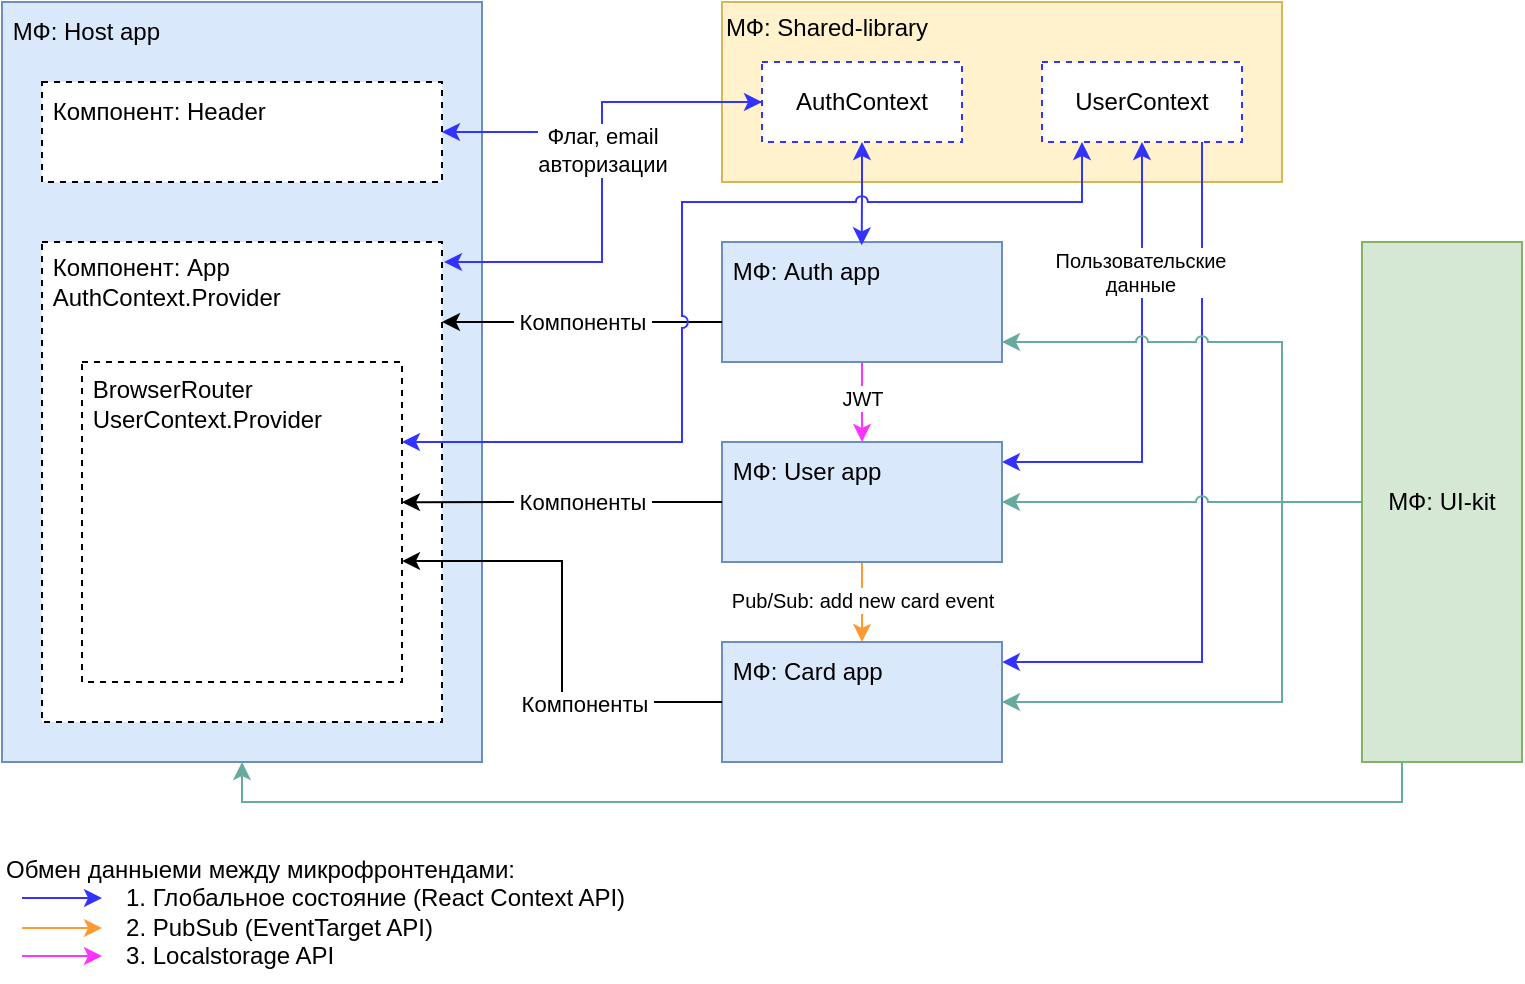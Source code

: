 <mxfile version="24.7.17">
  <diagram name="Страница — 1" id="izir7FpTM5-nNE1eYJDO">
    <mxGraphModel dx="1195" dy="697" grid="0" gridSize="10" guides="1" tooltips="1" connect="1" arrows="1" fold="1" page="1" pageScale="1" pageWidth="827" pageHeight="1169" math="0" shadow="0">
      <root>
        <mxCell id="0" />
        <mxCell id="1" parent="0" />
        <mxCell id="pYHRvO8yDs57ZYNteSiN-8" value="" style="rounded=0;whiteSpace=wrap;html=1;fillColor=#fff2cc;strokeColor=#d6b656;" vertex="1" parent="1">
          <mxGeometry x="390" y="40" width="280" height="90" as="geometry" />
        </mxCell>
        <mxCell id="pYHRvO8yDs57ZYNteSiN-32" style="edgeStyle=orthogonalEdgeStyle;rounded=0;orthogonalLoop=1;jettySize=auto;html=1;entryX=1;entryY=0.167;entryDx=0;entryDy=0;strokeColor=#3333FF;entryPerimeter=0;" edge="1" parent="1" source="pYHRvO8yDs57ZYNteSiN-13" target="pYHRvO8yDs57ZYNteSiN-18">
          <mxGeometry relative="1" as="geometry">
            <Array as="points">
              <mxPoint x="630" y="370" />
            </Array>
          </mxGeometry>
        </mxCell>
        <mxCell id="pYHRvO8yDs57ZYNteSiN-1" value="" style="rounded=0;whiteSpace=wrap;html=1;fillColor=#dae8fc;strokeColor=#6c8ebf;" vertex="1" parent="1">
          <mxGeometry x="30" y="40" width="240" height="380" as="geometry" />
        </mxCell>
        <mxCell id="pYHRvO8yDs57ZYNteSiN-9" value="" style="rounded=0;whiteSpace=wrap;html=1;dashed=1;" vertex="1" parent="1">
          <mxGeometry x="50" y="160" width="200" height="240" as="geometry" />
        </mxCell>
        <mxCell id="pYHRvO8yDs57ZYNteSiN-4" value="&amp;nbsp;МФ: H&lt;span style=&quot;background-color: initial;&quot;&gt;ost app&lt;/span&gt;" style="text;html=1;align=left;verticalAlign=middle;resizable=0;points=[];autosize=1;strokeColor=none;fillColor=none;" vertex="1" parent="1">
          <mxGeometry x="30" y="40" width="100" height="30" as="geometry" />
        </mxCell>
        <mxCell id="pYHRvO8yDs57ZYNteSiN-5" value="МФ: Shared-library" style="text;html=1;align=left;verticalAlign=middle;resizable=0;points=[];autosize=1;strokeColor=none;fillColor=none;" vertex="1" parent="1">
          <mxGeometry x="390" y="40" width="119" height="26" as="geometry" />
        </mxCell>
        <mxCell id="pYHRvO8yDs57ZYNteSiN-10" value="&amp;nbsp;Компонент: App&lt;div&gt;&amp;nbsp;AuthContext.Provider&lt;/div&gt;" style="text;html=1;align=left;verticalAlign=middle;resizable=0;points=[];autosize=1;strokeColor=none;fillColor=none;" vertex="1" parent="1">
          <mxGeometry x="50" y="160" width="140" height="40" as="geometry" />
        </mxCell>
        <mxCell id="pYHRvO8yDs57ZYNteSiN-25" style="edgeStyle=orthogonalEdgeStyle;rounded=0;orthogonalLoop=1;jettySize=auto;html=1;entryX=1;entryY=0.5;entryDx=0;entryDy=0;strokeColor=#3333FF;" edge="1" parent="1" source="pYHRvO8yDs57ZYNteSiN-12" target="pYHRvO8yDs57ZYNteSiN-20">
          <mxGeometry relative="1" as="geometry" />
        </mxCell>
        <mxCell id="pYHRvO8yDs57ZYNteSiN-12" value="AuthContext" style="rounded=0;whiteSpace=wrap;html=1;strokeColor=#3333FF;dashed=1;" vertex="1" parent="1">
          <mxGeometry x="410" y="70" width="100" height="40" as="geometry" />
        </mxCell>
        <mxCell id="pYHRvO8yDs57ZYNteSiN-31" style="edgeStyle=orthogonalEdgeStyle;rounded=0;orthogonalLoop=1;jettySize=auto;html=1;endArrow=classic;endFill=1;startArrow=classic;startFill=1;strokeColor=#3333FF;" edge="1" parent="1" source="pYHRvO8yDs57ZYNteSiN-13">
          <mxGeometry relative="1" as="geometry">
            <mxPoint x="530" y="270" as="targetPoint" />
            <Array as="points">
              <mxPoint x="600" y="270" />
              <mxPoint x="530" y="270" />
            </Array>
          </mxGeometry>
        </mxCell>
        <mxCell id="pYHRvO8yDs57ZYNteSiN-39" value="&lt;font style=&quot;font-size: 10px;&quot;&gt;Пользовательские&lt;/font&gt;&lt;div style=&quot;font-size: 10px;&quot;&gt;&lt;font style=&quot;font-size: 10px;&quot;&gt;данные&lt;/font&gt;&lt;/div&gt;" style="edgeLabel;html=1;align=center;verticalAlign=middle;resizable=0;points=[];" vertex="1" connectable="0" parent="pYHRvO8yDs57ZYNteSiN-31">
          <mxGeometry x="-0.438" y="-1" relative="1" as="geometry">
            <mxPoint as="offset" />
          </mxGeometry>
        </mxCell>
        <mxCell id="pYHRvO8yDs57ZYNteSiN-13" value="UserContext" style="rounded=0;whiteSpace=wrap;html=1;strokeColor=#3333FF;dashed=1;" vertex="1" parent="1">
          <mxGeometry x="550" y="70" width="100" height="40" as="geometry" />
        </mxCell>
        <mxCell id="pYHRvO8yDs57ZYNteSiN-56" style="edgeStyle=orthogonalEdgeStyle;rounded=0;orthogonalLoop=1;jettySize=auto;html=1;entryX=0.5;entryY=0;entryDx=0;entryDy=0;strokeColor=#FF33FF;jumpStyle=arc;" edge="1" parent="1" source="pYHRvO8yDs57ZYNteSiN-14" target="pYHRvO8yDs57ZYNteSiN-16">
          <mxGeometry relative="1" as="geometry" />
        </mxCell>
        <mxCell id="pYHRvO8yDs57ZYNteSiN-63" value="&lt;font style=&quot;font-size: 10px;&quot;&gt;JWT&lt;/font&gt;" style="edgeLabel;html=1;align=center;verticalAlign=middle;resizable=0;points=[];" vertex="1" connectable="0" parent="pYHRvO8yDs57ZYNteSiN-56">
          <mxGeometry x="-0.22" relative="1" as="geometry">
            <mxPoint y="2" as="offset" />
          </mxGeometry>
        </mxCell>
        <mxCell id="pYHRvO8yDs57ZYNteSiN-14" value="" style="rounded=0;whiteSpace=wrap;html=1;fillColor=#dae8fc;strokeColor=#6c8ebf;" vertex="1" parent="1">
          <mxGeometry x="390" y="160" width="140" height="60" as="geometry" />
        </mxCell>
        <mxCell id="pYHRvO8yDs57ZYNteSiN-15" value="&amp;nbsp;МФ: Auth app" style="text;html=1;align=left;verticalAlign=middle;resizable=0;points=[];autosize=1;strokeColor=none;fillColor=none;" vertex="1" parent="1">
          <mxGeometry x="390" y="162" width="95" height="26" as="geometry" />
        </mxCell>
        <mxCell id="pYHRvO8yDs57ZYNteSiN-47" style="edgeStyle=orthogonalEdgeStyle;rounded=0;orthogonalLoop=1;jettySize=auto;html=1;entryX=0.5;entryY=0;entryDx=0;entryDy=0;strokeColor=#FF9933;" edge="1" parent="1" source="pYHRvO8yDs57ZYNteSiN-16" target="pYHRvO8yDs57ZYNteSiN-18">
          <mxGeometry relative="1" as="geometry" />
        </mxCell>
        <mxCell id="pYHRvO8yDs57ZYNteSiN-48" value="&lt;span style=&quot;font-size: 10px;&quot;&gt;Pub/Sub: add new card event&lt;/span&gt;" style="edgeLabel;html=1;align=center;verticalAlign=middle;resizable=0;points=[];" vertex="1" connectable="0" parent="pYHRvO8yDs57ZYNteSiN-47">
          <mxGeometry x="-0.081" relative="1" as="geometry">
            <mxPoint as="offset" />
          </mxGeometry>
        </mxCell>
        <mxCell id="pYHRvO8yDs57ZYNteSiN-16" value="" style="rounded=0;whiteSpace=wrap;html=1;fillColor=#dae8fc;strokeColor=#6c8ebf;" vertex="1" parent="1">
          <mxGeometry x="390" y="260" width="140" height="60" as="geometry" />
        </mxCell>
        <mxCell id="pYHRvO8yDs57ZYNteSiN-17" value="&amp;nbsp;МФ: User app" style="text;html=1;align=left;verticalAlign=middle;resizable=0;points=[];autosize=1;strokeColor=none;fillColor=none;" vertex="1" parent="1">
          <mxGeometry x="390" y="262" width="96" height="26" as="geometry" />
        </mxCell>
        <mxCell id="pYHRvO8yDs57ZYNteSiN-18" value="" style="rounded=0;whiteSpace=wrap;html=1;fillColor=#dae8fc;strokeColor=#6c8ebf;" vertex="1" parent="1">
          <mxGeometry x="390" y="360" width="140" height="60" as="geometry" />
        </mxCell>
        <mxCell id="pYHRvO8yDs57ZYNteSiN-19" value="&amp;nbsp;МФ: Card app" style="text;html=1;align=left;verticalAlign=middle;resizable=0;points=[];autosize=1;strokeColor=none;fillColor=none;" vertex="1" parent="1">
          <mxGeometry x="390" y="362" width="96" height="26" as="geometry" />
        </mxCell>
        <mxCell id="pYHRvO8yDs57ZYNteSiN-20" value="" style="rounded=0;whiteSpace=wrap;html=1;dashed=1;" vertex="1" parent="1">
          <mxGeometry x="50" y="80" width="200" height="50" as="geometry" />
        </mxCell>
        <mxCell id="pYHRvO8yDs57ZYNteSiN-21" value="&amp;nbsp;Компонент: Header" style="text;html=1;align=left;verticalAlign=middle;resizable=0;points=[];autosize=1;strokeColor=none;fillColor=none;" vertex="1" parent="1">
          <mxGeometry x="50" y="80" width="130" height="30" as="geometry" />
        </mxCell>
        <mxCell id="pYHRvO8yDs57ZYNteSiN-22" value="" style="rounded=0;whiteSpace=wrap;html=1;dashed=1;" vertex="1" parent="1">
          <mxGeometry x="70" y="220" width="160" height="160" as="geometry" />
        </mxCell>
        <mxCell id="pYHRvO8yDs57ZYNteSiN-23" value="&amp;nbsp;BrowserRouter&lt;div&gt;&lt;span style=&quot;text-align: center; text-wrap: wrap;&quot;&gt;&amp;nbsp;UserContext.Provider&lt;/span&gt;&lt;br&gt;&lt;/div&gt;" style="text;html=1;align=left;verticalAlign=middle;resizable=0;points=[];autosize=1;strokeColor=none;fillColor=none;" vertex="1" parent="1">
          <mxGeometry x="70" y="220" width="136" height="41" as="geometry" />
        </mxCell>
        <mxCell id="pYHRvO8yDs57ZYNteSiN-24" style="edgeStyle=orthogonalEdgeStyle;rounded=0;orthogonalLoop=1;jettySize=auto;html=1;startArrow=classic;startFill=1;strokeColor=#3333FF;" edge="1" parent="1" source="pYHRvO8yDs57ZYNteSiN-12">
          <mxGeometry relative="1" as="geometry">
            <mxPoint x="251" y="170" as="targetPoint" />
            <Array as="points">
              <mxPoint x="330" y="90" />
              <mxPoint x="330" y="170" />
              <mxPoint x="251" y="170" />
            </Array>
          </mxGeometry>
        </mxCell>
        <mxCell id="pYHRvO8yDs57ZYNteSiN-40" value="Флаг, email&lt;div&gt;авторизации&lt;/div&gt;" style="edgeLabel;html=1;align=center;verticalAlign=middle;resizable=0;points=[];" vertex="1" connectable="0" parent="pYHRvO8yDs57ZYNteSiN-24">
          <mxGeometry x="-0.019" relative="1" as="geometry">
            <mxPoint y="-13" as="offset" />
          </mxGeometry>
        </mxCell>
        <mxCell id="pYHRvO8yDs57ZYNteSiN-28" style="edgeStyle=orthogonalEdgeStyle;rounded=0;orthogonalLoop=1;jettySize=auto;html=1;" edge="1" parent="1">
          <mxGeometry relative="1" as="geometry">
            <mxPoint x="390" y="200" as="sourcePoint" />
            <mxPoint x="250" y="200" as="targetPoint" />
          </mxGeometry>
        </mxCell>
        <mxCell id="pYHRvO8yDs57ZYNteSiN-42" value="&amp;nbsp;Компоненты&amp;nbsp;" style="edgeLabel;html=1;align=center;verticalAlign=middle;resizable=0;points=[];" vertex="1" connectable="0" parent="pYHRvO8yDs57ZYNteSiN-28">
          <mxGeometry relative="1" as="geometry">
            <mxPoint as="offset" />
          </mxGeometry>
        </mxCell>
        <mxCell id="pYHRvO8yDs57ZYNteSiN-30" style="edgeStyle=orthogonalEdgeStyle;rounded=0;orthogonalLoop=1;jettySize=auto;html=1;startArrow=classic;startFill=1;strokeColor=#3333FF;entryX=0.499;entryY=0.028;entryDx=0;entryDy=0;entryPerimeter=0;" edge="1" parent="1" source="pYHRvO8yDs57ZYNteSiN-12" target="pYHRvO8yDs57ZYNteSiN-14">
          <mxGeometry relative="1" as="geometry">
            <mxPoint x="460" y="140" as="targetPoint" />
            <Array as="points" />
          </mxGeometry>
        </mxCell>
        <mxCell id="pYHRvO8yDs57ZYNteSiN-33" style="edgeStyle=orthogonalEdgeStyle;rounded=0;orthogonalLoop=1;jettySize=auto;html=1;entryX=1;entryY=0.438;entryDx=0;entryDy=0;entryPerimeter=0;" edge="1" parent="1" source="pYHRvO8yDs57ZYNteSiN-16" target="pYHRvO8yDs57ZYNteSiN-22">
          <mxGeometry relative="1" as="geometry" />
        </mxCell>
        <mxCell id="pYHRvO8yDs57ZYNteSiN-45" value="&amp;nbsp;Компоненты&amp;nbsp;" style="edgeLabel;html=1;align=center;verticalAlign=middle;resizable=0;points=[];" vertex="1" connectable="0" parent="pYHRvO8yDs57ZYNteSiN-33">
          <mxGeometry x="-0.063" relative="1" as="geometry">
            <mxPoint x="5" as="offset" />
          </mxGeometry>
        </mxCell>
        <mxCell id="pYHRvO8yDs57ZYNteSiN-34" style="edgeStyle=orthogonalEdgeStyle;rounded=0;orthogonalLoop=1;jettySize=auto;html=1;entryX=1;entryY=0.622;entryDx=0;entryDy=0;entryPerimeter=0;" edge="1" parent="1" source="pYHRvO8yDs57ZYNteSiN-18" target="pYHRvO8yDs57ZYNteSiN-22">
          <mxGeometry relative="1" as="geometry" />
        </mxCell>
        <mxCell id="pYHRvO8yDs57ZYNteSiN-46" value="&amp;nbsp;Компоненты&amp;nbsp;" style="edgeLabel;html=1;align=center;verticalAlign=middle;resizable=0;points=[];" vertex="1" connectable="0" parent="pYHRvO8yDs57ZYNteSiN-34">
          <mxGeometry x="-0.465" y="1" relative="1" as="geometry">
            <mxPoint x="-8" as="offset" />
          </mxGeometry>
        </mxCell>
        <mxCell id="pYHRvO8yDs57ZYNteSiN-52" style="edgeStyle=orthogonalEdgeStyle;rounded=0;orthogonalLoop=1;jettySize=auto;html=1;entryX=1;entryY=0.5;entryDx=0;entryDy=0;strokeColor=#67AB9F;jumpStyle=arc;" edge="1" parent="1" source="pYHRvO8yDs57ZYNteSiN-49" target="pYHRvO8yDs57ZYNteSiN-16">
          <mxGeometry relative="1" as="geometry" />
        </mxCell>
        <mxCell id="pYHRvO8yDs57ZYNteSiN-49" value="&lt;span style=&quot;text-align: left; text-wrap: nowrap;&quot;&gt;МФ: UI-kit&lt;/span&gt;" style="rounded=0;whiteSpace=wrap;html=1;strokeColor=#82b366;fillColor=#d5e8d4;" vertex="1" parent="1">
          <mxGeometry x="710" y="160" width="80" height="260" as="geometry" />
        </mxCell>
        <mxCell id="pYHRvO8yDs57ZYNteSiN-50" style="edgeStyle=orthogonalEdgeStyle;rounded=0;orthogonalLoop=1;jettySize=auto;html=1;entryX=0.5;entryY=1;entryDx=0;entryDy=0;strokeColor=#67AB9F;jumpStyle=arc;" edge="1" parent="1" source="pYHRvO8yDs57ZYNteSiN-49" target="pYHRvO8yDs57ZYNteSiN-1">
          <mxGeometry relative="1" as="geometry">
            <Array as="points">
              <mxPoint x="730" y="440" />
              <mxPoint x="150" y="440" />
            </Array>
          </mxGeometry>
        </mxCell>
        <mxCell id="pYHRvO8yDs57ZYNteSiN-53" style="edgeStyle=orthogonalEdgeStyle;rounded=0;orthogonalLoop=1;jettySize=auto;html=1;entryX=1;entryY=0.5;entryDx=0;entryDy=0;strokeColor=#67AB9F;jumpStyle=arc;" edge="1" parent="1" source="pYHRvO8yDs57ZYNteSiN-49" target="pYHRvO8yDs57ZYNteSiN-18">
          <mxGeometry relative="1" as="geometry">
            <Array as="points">
              <mxPoint x="670" y="290" />
              <mxPoint x="670" y="390" />
            </Array>
          </mxGeometry>
        </mxCell>
        <mxCell id="pYHRvO8yDs57ZYNteSiN-54" style="edgeStyle=orthogonalEdgeStyle;rounded=0;orthogonalLoop=1;jettySize=auto;html=1;strokeColor=#67AB9F;jumpStyle=arc;" edge="1" parent="1" source="pYHRvO8yDs57ZYNteSiN-49">
          <mxGeometry relative="1" as="geometry">
            <mxPoint x="530" y="210" as="targetPoint" />
            <Array as="points">
              <mxPoint x="670" y="290" />
              <mxPoint x="670" y="210" />
              <mxPoint x="530" y="210" />
            </Array>
          </mxGeometry>
        </mxCell>
        <mxCell id="pYHRvO8yDs57ZYNteSiN-62" value="" style="group" vertex="1" connectable="0" parent="1">
          <mxGeometry x="30" y="460" width="328" height="70" as="geometry" />
        </mxCell>
        <mxCell id="pYHRvO8yDs57ZYNteSiN-57" value="Обмен данныеми между микрофронтендами:&lt;div&gt;&amp;nbsp; &amp;nbsp; &amp;nbsp; &amp;nbsp; &amp;nbsp; &amp;nbsp; &amp;nbsp; &amp;nbsp; &amp;nbsp; 1. Глобальное состояние (React Context API)&lt;/div&gt;&lt;div&gt;&lt;span style=&quot;background-color: initial;&quot;&gt;&amp;nbsp; &amp;nbsp; &amp;nbsp; &amp;nbsp; &amp;nbsp; &amp;nbsp; &amp;nbsp; &amp;nbsp; &amp;nbsp;&amp;nbsp;&lt;/span&gt;2. PubSub (EventTarget API)&lt;/div&gt;&lt;div&gt;&lt;span style=&quot;background-color: initial;&quot;&gt;&amp;nbsp; &amp;nbsp; &amp;nbsp; &amp;nbsp; &amp;nbsp; &amp;nbsp; &amp;nbsp; &amp;nbsp; &amp;nbsp;&amp;nbsp;&lt;/span&gt;3. Localstorage API&lt;/div&gt;" style="text;html=1;align=left;verticalAlign=middle;resizable=0;points=[];autosize=1;strokeColor=none;fillColor=none;" vertex="1" parent="pYHRvO8yDs57ZYNteSiN-62">
          <mxGeometry width="328" height="70" as="geometry" />
        </mxCell>
        <mxCell id="pYHRvO8yDs57ZYNteSiN-59" value="" style="endArrow=classic;html=1;rounded=0;endFill=1;strokeColor=#3333FF;" edge="1" parent="pYHRvO8yDs57ZYNteSiN-62">
          <mxGeometry width="50" height="50" relative="1" as="geometry">
            <mxPoint x="10" y="28" as="sourcePoint" />
            <mxPoint x="50" y="28" as="targetPoint" />
          </mxGeometry>
        </mxCell>
        <mxCell id="pYHRvO8yDs57ZYNteSiN-60" value="" style="endArrow=classic;html=1;rounded=0;endFill=1;strokeColor=#FF9933;" edge="1" parent="pYHRvO8yDs57ZYNteSiN-62">
          <mxGeometry width="50" height="50" relative="1" as="geometry">
            <mxPoint x="10" y="43" as="sourcePoint" />
            <mxPoint x="50" y="43" as="targetPoint" />
          </mxGeometry>
        </mxCell>
        <mxCell id="pYHRvO8yDs57ZYNteSiN-61" value="" style="endArrow=classic;html=1;rounded=0;endFill=1;strokeColor=#FF33FF;" edge="1" parent="pYHRvO8yDs57ZYNteSiN-62">
          <mxGeometry width="50" height="50" relative="1" as="geometry">
            <mxPoint x="10" y="57" as="sourcePoint" />
            <mxPoint x="50" y="57" as="targetPoint" />
          </mxGeometry>
        </mxCell>
        <mxCell id="pYHRvO8yDs57ZYNteSiN-26" style="edgeStyle=orthogonalEdgeStyle;rounded=0;orthogonalLoop=1;jettySize=auto;html=1;entryX=1;entryY=0.25;entryDx=0;entryDy=0;startArrow=classic;startFill=1;strokeColor=#3333FF;jumpStyle=arc;" edge="1" parent="1" source="pYHRvO8yDs57ZYNteSiN-13" target="pYHRvO8yDs57ZYNteSiN-22">
          <mxGeometry relative="1" as="geometry">
            <Array as="points">
              <mxPoint x="570" y="140" />
              <mxPoint x="370" y="140" />
              <mxPoint x="370" y="260" />
            </Array>
          </mxGeometry>
        </mxCell>
      </root>
    </mxGraphModel>
  </diagram>
</mxfile>
